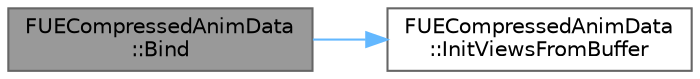 digraph "FUECompressedAnimData::Bind"
{
 // INTERACTIVE_SVG=YES
 // LATEX_PDF_SIZE
  bgcolor="transparent";
  edge [fontname=Helvetica,fontsize=10,labelfontname=Helvetica,labelfontsize=10];
  node [fontname=Helvetica,fontsize=10,shape=box,height=0.2,width=0.4];
  rankdir="LR";
  Node1 [id="Node000001",label="FUECompressedAnimData\l::Bind",height=0.2,width=0.4,color="gray40", fillcolor="grey60", style="filled", fontcolor="black",tooltip=" "];
  Node1 -> Node2 [id="edge1_Node000001_Node000002",color="steelblue1",style="solid",tooltip=" "];
  Node2 [id="Node000002",label="FUECompressedAnimData\l::InitViewsFromBuffer",height=0.2,width=0.4,color="grey40", fillcolor="white", style="filled",URL="$d4/d79/structFUECompressedAnimData.html#ae0295f08286c58b49743607434a8a9fb",tooltip=" "];
}
